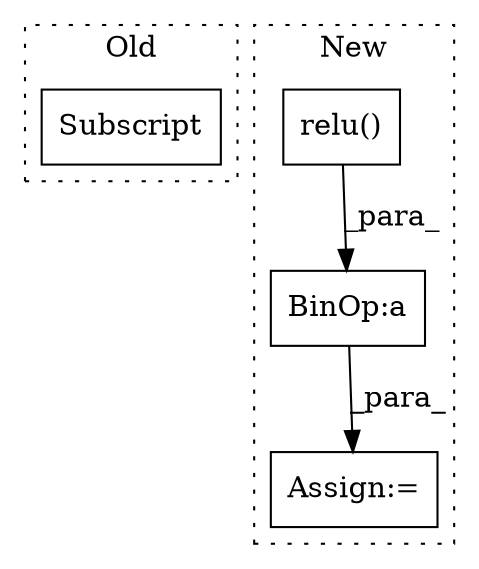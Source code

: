 digraph G {
subgraph cluster0 {
1 [label="Subscript" a="63" s="1562,0" l="18,0" shape="box"];
label = "Old";
style="dotted";
}
subgraph cluster1 {
2 [label="relu()" a="75" s="1620" l="34" shape="box"];
3 [label="BinOp:a" a="82" s="1654" l="1" shape="box"];
4 [label="Assign:=" a="68" s="1604" l="3" shape="box"];
label = "New";
style="dotted";
}
2 -> 3 [label="_para_"];
3 -> 4 [label="_para_"];
}